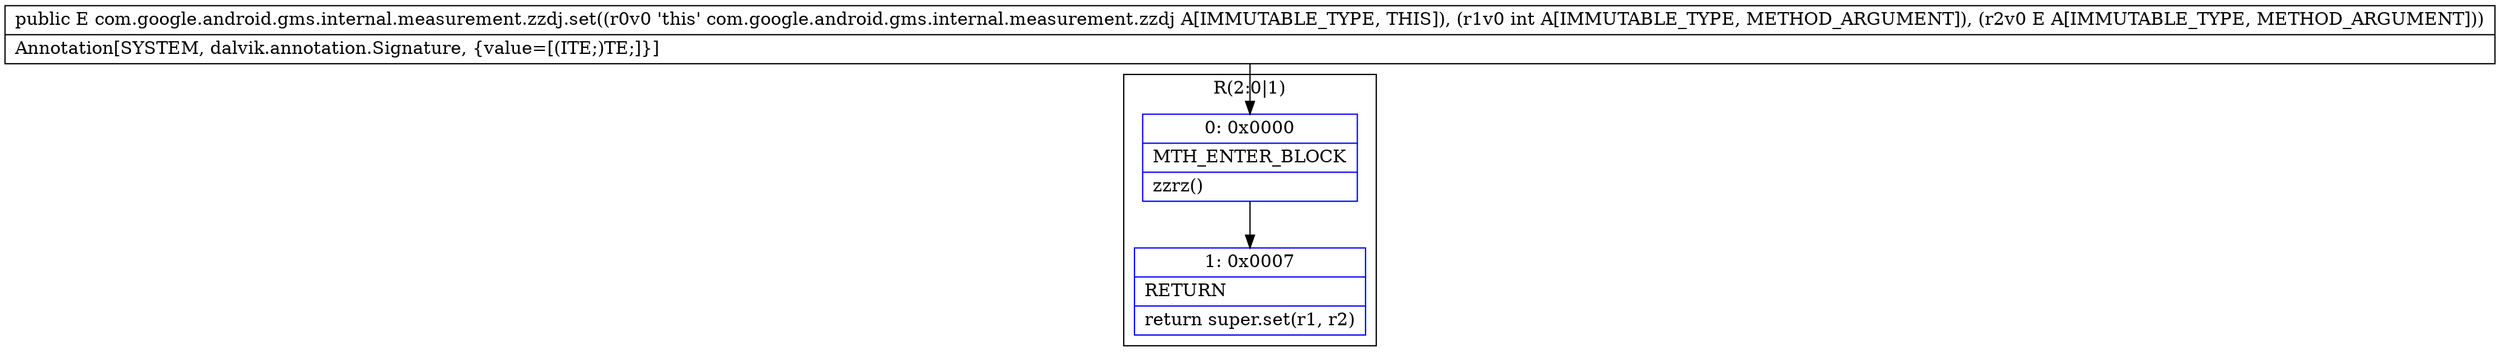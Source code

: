 digraph "CFG forcom.google.android.gms.internal.measurement.zzdj.set(ILjava\/lang\/Object;)Ljava\/lang\/Object;" {
subgraph cluster_Region_1011146076 {
label = "R(2:0|1)";
node [shape=record,color=blue];
Node_0 [shape=record,label="{0\:\ 0x0000|MTH_ENTER_BLOCK\l|zzrz()\l}"];
Node_1 [shape=record,label="{1\:\ 0x0007|RETURN\l|return super.set(r1, r2)\l}"];
}
MethodNode[shape=record,label="{public E com.google.android.gms.internal.measurement.zzdj.set((r0v0 'this' com.google.android.gms.internal.measurement.zzdj A[IMMUTABLE_TYPE, THIS]), (r1v0 int A[IMMUTABLE_TYPE, METHOD_ARGUMENT]), (r2v0 E A[IMMUTABLE_TYPE, METHOD_ARGUMENT]))  | Annotation[SYSTEM, dalvik.annotation.Signature, \{value=[(ITE;)TE;]\}]\l}"];
MethodNode -> Node_0;
Node_0 -> Node_1;
}

